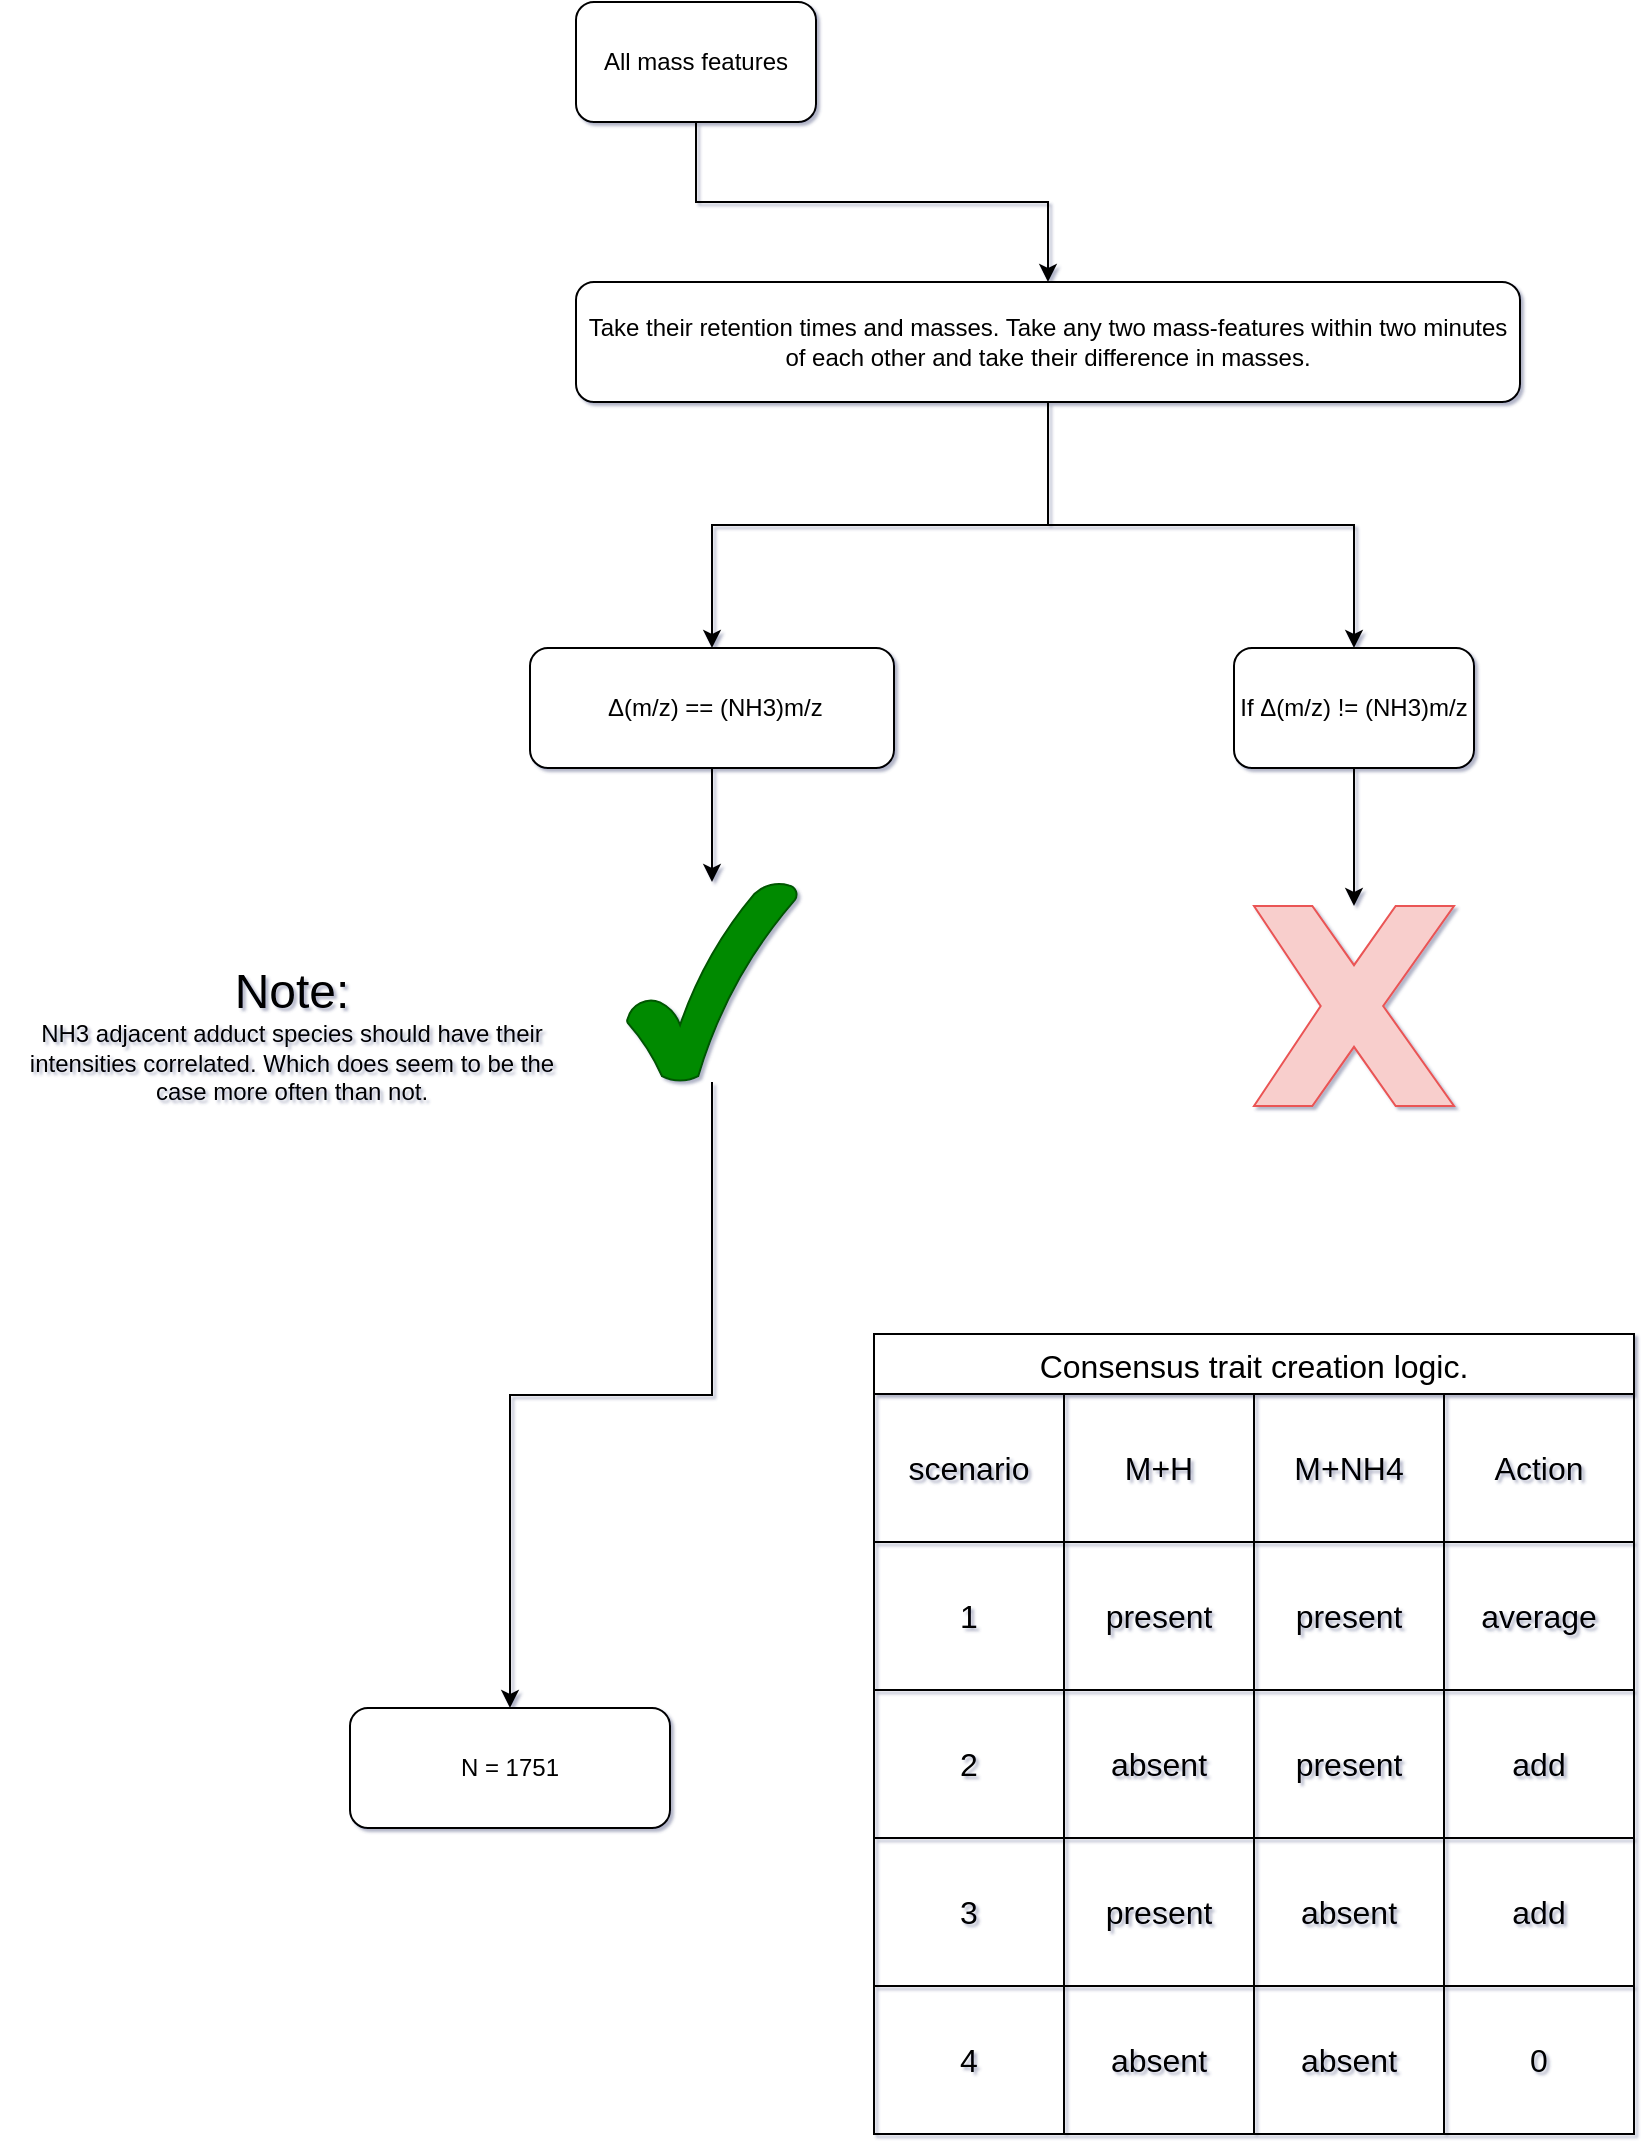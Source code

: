 <mxfile version="21.7.4" type="gitlab" pages="2">
  <diagram name="Page-1" id="zJhxCGBS8uIceYkO7BP5">
    <mxGraphModel dx="1434" dy="790" grid="0" gridSize="10" guides="1" tooltips="1" connect="1" arrows="1" fold="1" page="1" pageScale="1" pageWidth="850" pageHeight="1100" background="#ffffff" math="0" shadow="1">
      <root>
        <mxCell id="0" />
        <mxCell id="1" parent="0" />
        <mxCell id="v3G4TnOHDGCPyjuAvnaw-3" value="N = 1751" style="rounded=1;whiteSpace=wrap;html=1;" vertex="1" parent="1">
          <mxGeometry x="198" y="872" width="160" height="60" as="geometry" />
        </mxCell>
        <mxCell id="v3G4TnOHDGCPyjuAvnaw-18" value="Consensus trait creation logic." style="shape=table;startSize=30;container=1;collapsible=0;childLayout=tableLayout;strokeColor=default;fontSize=16;" vertex="1" parent="1">
          <mxGeometry x="460" y="685" width="380" height="400" as="geometry" />
        </mxCell>
        <mxCell id="v3G4TnOHDGCPyjuAvnaw-19" value="" style="shape=tableRow;horizontal=0;startSize=0;swimlaneHead=0;swimlaneBody=0;strokeColor=inherit;top=0;left=0;bottom=0;right=0;collapsible=0;dropTarget=0;fillColor=none;points=[[0,0.5],[1,0.5]];portConstraint=eastwest;fontSize=16;" vertex="1" parent="v3G4TnOHDGCPyjuAvnaw-18">
          <mxGeometry y="30" width="380" height="74" as="geometry" />
        </mxCell>
        <mxCell id="v3G4TnOHDGCPyjuAvnaw-20" value="scenario" style="shape=partialRectangle;html=1;whiteSpace=wrap;connectable=0;strokeColor=inherit;overflow=hidden;fillColor=none;top=0;left=0;bottom=0;right=0;pointerEvents=1;fontSize=16;" vertex="1" parent="v3G4TnOHDGCPyjuAvnaw-19">
          <mxGeometry width="95" height="74" as="geometry">
            <mxRectangle width="95" height="74" as="alternateBounds" />
          </mxGeometry>
        </mxCell>
        <mxCell id="v3G4TnOHDGCPyjuAvnaw-21" value="M+H" style="shape=partialRectangle;html=1;whiteSpace=wrap;connectable=0;strokeColor=inherit;overflow=hidden;fillColor=none;top=0;left=0;bottom=0;right=0;pointerEvents=1;fontSize=16;" vertex="1" parent="v3G4TnOHDGCPyjuAvnaw-19">
          <mxGeometry x="95" width="95" height="74" as="geometry">
            <mxRectangle width="95" height="74" as="alternateBounds" />
          </mxGeometry>
        </mxCell>
        <mxCell id="v3G4TnOHDGCPyjuAvnaw-22" value="M+NH4" style="shape=partialRectangle;html=1;whiteSpace=wrap;connectable=0;strokeColor=inherit;overflow=hidden;fillColor=none;top=0;left=0;bottom=0;right=0;pointerEvents=1;fontSize=16;" vertex="1" parent="v3G4TnOHDGCPyjuAvnaw-19">
          <mxGeometry x="190" width="95" height="74" as="geometry">
            <mxRectangle width="95" height="74" as="alternateBounds" />
          </mxGeometry>
        </mxCell>
        <mxCell id="v3G4TnOHDGCPyjuAvnaw-23" value="Action" style="shape=partialRectangle;html=1;whiteSpace=wrap;connectable=0;strokeColor=inherit;overflow=hidden;fillColor=none;top=0;left=0;bottom=0;right=0;pointerEvents=1;fontSize=16;" vertex="1" parent="v3G4TnOHDGCPyjuAvnaw-19">
          <mxGeometry x="285" width="95" height="74" as="geometry">
            <mxRectangle width="95" height="74" as="alternateBounds" />
          </mxGeometry>
        </mxCell>
        <mxCell id="v3G4TnOHDGCPyjuAvnaw-24" value="" style="shape=tableRow;horizontal=0;startSize=0;swimlaneHead=0;swimlaneBody=0;strokeColor=inherit;top=0;left=0;bottom=0;right=0;collapsible=0;dropTarget=0;fillColor=none;points=[[0,0.5],[1,0.5]];portConstraint=eastwest;fontSize=16;" vertex="1" parent="v3G4TnOHDGCPyjuAvnaw-18">
          <mxGeometry y="104" width="380" height="74" as="geometry" />
        </mxCell>
        <mxCell id="v3G4TnOHDGCPyjuAvnaw-25" value="1" style="shape=partialRectangle;html=1;whiteSpace=wrap;connectable=0;strokeColor=inherit;overflow=hidden;fillColor=none;top=0;left=0;bottom=0;right=0;pointerEvents=1;fontSize=16;" vertex="1" parent="v3G4TnOHDGCPyjuAvnaw-24">
          <mxGeometry width="95" height="74" as="geometry">
            <mxRectangle width="95" height="74" as="alternateBounds" />
          </mxGeometry>
        </mxCell>
        <mxCell id="v3G4TnOHDGCPyjuAvnaw-26" value="present" style="shape=partialRectangle;html=1;whiteSpace=wrap;connectable=0;strokeColor=inherit;overflow=hidden;fillColor=none;top=0;left=0;bottom=0;right=0;pointerEvents=1;fontSize=16;" vertex="1" parent="v3G4TnOHDGCPyjuAvnaw-24">
          <mxGeometry x="95" width="95" height="74" as="geometry">
            <mxRectangle width="95" height="74" as="alternateBounds" />
          </mxGeometry>
        </mxCell>
        <mxCell id="v3G4TnOHDGCPyjuAvnaw-27" value="present" style="shape=partialRectangle;html=1;whiteSpace=wrap;connectable=0;strokeColor=inherit;overflow=hidden;fillColor=none;top=0;left=0;bottom=0;right=0;pointerEvents=1;fontSize=16;" vertex="1" parent="v3G4TnOHDGCPyjuAvnaw-24">
          <mxGeometry x="190" width="95" height="74" as="geometry">
            <mxRectangle width="95" height="74" as="alternateBounds" />
          </mxGeometry>
        </mxCell>
        <mxCell id="v3G4TnOHDGCPyjuAvnaw-28" value="average" style="shape=partialRectangle;html=1;whiteSpace=wrap;connectable=0;strokeColor=inherit;overflow=hidden;fillColor=none;top=0;left=0;bottom=0;right=0;pointerEvents=1;fontSize=16;" vertex="1" parent="v3G4TnOHDGCPyjuAvnaw-24">
          <mxGeometry x="285" width="95" height="74" as="geometry">
            <mxRectangle width="95" height="74" as="alternateBounds" />
          </mxGeometry>
        </mxCell>
        <mxCell id="v3G4TnOHDGCPyjuAvnaw-29" value="" style="shape=tableRow;horizontal=0;startSize=0;swimlaneHead=0;swimlaneBody=0;strokeColor=inherit;top=0;left=0;bottom=0;right=0;collapsible=0;dropTarget=0;fillColor=none;points=[[0,0.5],[1,0.5]];portConstraint=eastwest;fontSize=16;" vertex="1" parent="v3G4TnOHDGCPyjuAvnaw-18">
          <mxGeometry y="178" width="380" height="74" as="geometry" />
        </mxCell>
        <mxCell id="v3G4TnOHDGCPyjuAvnaw-30" value="2" style="shape=partialRectangle;html=1;whiteSpace=wrap;connectable=0;strokeColor=inherit;overflow=hidden;fillColor=none;top=0;left=0;bottom=0;right=0;pointerEvents=1;fontSize=16;" vertex="1" parent="v3G4TnOHDGCPyjuAvnaw-29">
          <mxGeometry width="95" height="74" as="geometry">
            <mxRectangle width="95" height="74" as="alternateBounds" />
          </mxGeometry>
        </mxCell>
        <mxCell id="v3G4TnOHDGCPyjuAvnaw-31" value="absent" style="shape=partialRectangle;html=1;whiteSpace=wrap;connectable=0;strokeColor=inherit;overflow=hidden;fillColor=none;top=0;left=0;bottom=0;right=0;pointerEvents=1;fontSize=16;" vertex="1" parent="v3G4TnOHDGCPyjuAvnaw-29">
          <mxGeometry x="95" width="95" height="74" as="geometry">
            <mxRectangle width="95" height="74" as="alternateBounds" />
          </mxGeometry>
        </mxCell>
        <mxCell id="v3G4TnOHDGCPyjuAvnaw-32" value="present" style="shape=partialRectangle;html=1;whiteSpace=wrap;connectable=0;strokeColor=inherit;overflow=hidden;fillColor=none;top=0;left=0;bottom=0;right=0;pointerEvents=1;fontSize=16;" vertex="1" parent="v3G4TnOHDGCPyjuAvnaw-29">
          <mxGeometry x="190" width="95" height="74" as="geometry">
            <mxRectangle width="95" height="74" as="alternateBounds" />
          </mxGeometry>
        </mxCell>
        <mxCell id="v3G4TnOHDGCPyjuAvnaw-33" value="add" style="shape=partialRectangle;html=1;whiteSpace=wrap;connectable=0;strokeColor=inherit;overflow=hidden;fillColor=none;top=0;left=0;bottom=0;right=0;pointerEvents=1;fontSize=16;" vertex="1" parent="v3G4TnOHDGCPyjuAvnaw-29">
          <mxGeometry x="285" width="95" height="74" as="geometry">
            <mxRectangle width="95" height="74" as="alternateBounds" />
          </mxGeometry>
        </mxCell>
        <mxCell id="v3G4TnOHDGCPyjuAvnaw-34" style="shape=tableRow;horizontal=0;startSize=0;swimlaneHead=0;swimlaneBody=0;strokeColor=inherit;top=0;left=0;bottom=0;right=0;collapsible=0;dropTarget=0;fillColor=none;points=[[0,0.5],[1,0.5]];portConstraint=eastwest;fontSize=16;" vertex="1" parent="v3G4TnOHDGCPyjuAvnaw-18">
          <mxGeometry y="252" width="380" height="74" as="geometry" />
        </mxCell>
        <mxCell id="v3G4TnOHDGCPyjuAvnaw-35" value="3" style="shape=partialRectangle;html=1;whiteSpace=wrap;connectable=0;strokeColor=inherit;overflow=hidden;fillColor=none;top=0;left=0;bottom=0;right=0;pointerEvents=1;fontSize=16;" vertex="1" parent="v3G4TnOHDGCPyjuAvnaw-34">
          <mxGeometry width="95" height="74" as="geometry">
            <mxRectangle width="95" height="74" as="alternateBounds" />
          </mxGeometry>
        </mxCell>
        <mxCell id="v3G4TnOHDGCPyjuAvnaw-36" value="present" style="shape=partialRectangle;html=1;whiteSpace=wrap;connectable=0;strokeColor=inherit;overflow=hidden;fillColor=none;top=0;left=0;bottom=0;right=0;pointerEvents=1;fontSize=16;" vertex="1" parent="v3G4TnOHDGCPyjuAvnaw-34">
          <mxGeometry x="95" width="95" height="74" as="geometry">
            <mxRectangle width="95" height="74" as="alternateBounds" />
          </mxGeometry>
        </mxCell>
        <mxCell id="v3G4TnOHDGCPyjuAvnaw-37" value="absent" style="shape=partialRectangle;html=1;whiteSpace=wrap;connectable=0;strokeColor=inherit;overflow=hidden;fillColor=none;top=0;left=0;bottom=0;right=0;pointerEvents=1;fontSize=16;" vertex="1" parent="v3G4TnOHDGCPyjuAvnaw-34">
          <mxGeometry x="190" width="95" height="74" as="geometry">
            <mxRectangle width="95" height="74" as="alternateBounds" />
          </mxGeometry>
        </mxCell>
        <mxCell id="v3G4TnOHDGCPyjuAvnaw-38" value="add" style="shape=partialRectangle;html=1;whiteSpace=wrap;connectable=0;strokeColor=inherit;overflow=hidden;fillColor=none;top=0;left=0;bottom=0;right=0;pointerEvents=1;fontSize=16;" vertex="1" parent="v3G4TnOHDGCPyjuAvnaw-34">
          <mxGeometry x="285" width="95" height="74" as="geometry">
            <mxRectangle width="95" height="74" as="alternateBounds" />
          </mxGeometry>
        </mxCell>
        <mxCell id="v3G4TnOHDGCPyjuAvnaw-39" style="shape=tableRow;horizontal=0;startSize=0;swimlaneHead=0;swimlaneBody=0;strokeColor=inherit;top=0;left=0;bottom=0;right=0;collapsible=0;dropTarget=0;fillColor=none;points=[[0,0.5],[1,0.5]];portConstraint=eastwest;fontSize=16;" vertex="1" parent="v3G4TnOHDGCPyjuAvnaw-18">
          <mxGeometry y="326" width="380" height="74" as="geometry" />
        </mxCell>
        <mxCell id="v3G4TnOHDGCPyjuAvnaw-40" value="4" style="shape=partialRectangle;html=1;whiteSpace=wrap;connectable=0;strokeColor=inherit;overflow=hidden;fillColor=none;top=0;left=0;bottom=0;right=0;pointerEvents=1;fontSize=16;" vertex="1" parent="v3G4TnOHDGCPyjuAvnaw-39">
          <mxGeometry width="95" height="74" as="geometry">
            <mxRectangle width="95" height="74" as="alternateBounds" />
          </mxGeometry>
        </mxCell>
        <mxCell id="v3G4TnOHDGCPyjuAvnaw-41" value="absent" style="shape=partialRectangle;html=1;whiteSpace=wrap;connectable=0;strokeColor=inherit;overflow=hidden;fillColor=none;top=0;left=0;bottom=0;right=0;pointerEvents=1;fontSize=16;" vertex="1" parent="v3G4TnOHDGCPyjuAvnaw-39">
          <mxGeometry x="95" width="95" height="74" as="geometry">
            <mxRectangle width="95" height="74" as="alternateBounds" />
          </mxGeometry>
        </mxCell>
        <mxCell id="v3G4TnOHDGCPyjuAvnaw-42" value="absent" style="shape=partialRectangle;html=1;whiteSpace=wrap;connectable=0;strokeColor=inherit;overflow=hidden;fillColor=none;top=0;left=0;bottom=0;right=0;pointerEvents=1;fontSize=16;" vertex="1" parent="v3G4TnOHDGCPyjuAvnaw-39">
          <mxGeometry x="190" width="95" height="74" as="geometry">
            <mxRectangle width="95" height="74" as="alternateBounds" />
          </mxGeometry>
        </mxCell>
        <mxCell id="v3G4TnOHDGCPyjuAvnaw-43" value="0" style="shape=partialRectangle;html=1;whiteSpace=wrap;connectable=0;strokeColor=inherit;overflow=hidden;fillColor=none;top=0;left=0;bottom=0;right=0;pointerEvents=1;fontSize=16;" vertex="1" parent="v3G4TnOHDGCPyjuAvnaw-39">
          <mxGeometry x="285" width="95" height="74" as="geometry">
            <mxRectangle width="95" height="74" as="alternateBounds" />
          </mxGeometry>
        </mxCell>
        <mxCell id="0T9vmb-LYMe6lHBzuOfy-8" value="" style="edgeStyle=orthogonalEdgeStyle;rounded=0;orthogonalLoop=1;jettySize=auto;html=1;" edge="1" parent="1" source="0T9vmb-LYMe6lHBzuOfy-6" target="0T9vmb-LYMe6lHBzuOfy-7">
          <mxGeometry relative="1" as="geometry" />
        </mxCell>
        <mxCell id="0T9vmb-LYMe6lHBzuOfy-6" value="All mass features" style="rounded=1;whiteSpace=wrap;html=1;" vertex="1" parent="1">
          <mxGeometry x="311" y="19" width="120" height="60" as="geometry" />
        </mxCell>
        <mxCell id="0T9vmb-LYMe6lHBzuOfy-10" value="" style="edgeStyle=orthogonalEdgeStyle;rounded=0;orthogonalLoop=1;jettySize=auto;html=1;" edge="1" parent="1" source="0T9vmb-LYMe6lHBzuOfy-7" target="0T9vmb-LYMe6lHBzuOfy-9">
          <mxGeometry relative="1" as="geometry" />
        </mxCell>
        <mxCell id="0T9vmb-LYMe6lHBzuOfy-12" value="" style="edgeStyle=orthogonalEdgeStyle;rounded=0;orthogonalLoop=1;jettySize=auto;html=1;" edge="1" parent="1" source="0T9vmb-LYMe6lHBzuOfy-7" target="0T9vmb-LYMe6lHBzuOfy-11">
          <mxGeometry relative="1" as="geometry" />
        </mxCell>
        <mxCell id="0T9vmb-LYMe6lHBzuOfy-7" value="Take their retention times and masses. Take any two mass-features within two minutes of each other and take their difference in masses." style="whiteSpace=wrap;html=1;rounded=1;" vertex="1" parent="1">
          <mxGeometry x="311" y="159" width="472" height="60" as="geometry" />
        </mxCell>
        <mxCell id="0T9vmb-LYMe6lHBzuOfy-15" value="" style="edgeStyle=orthogonalEdgeStyle;rounded=0;orthogonalLoop=1;jettySize=auto;html=1;" edge="1" parent="1" source="0T9vmb-LYMe6lHBzuOfy-9" target="0T9vmb-LYMe6lHBzuOfy-13">
          <mxGeometry relative="1" as="geometry" />
        </mxCell>
        <mxCell id="0T9vmb-LYMe6lHBzuOfy-9" value="&amp;nbsp;Δ(m/z) == (NH3)m/z" style="whiteSpace=wrap;html=1;rounded=1;" vertex="1" parent="1">
          <mxGeometry x="288" y="342" width="182" height="60" as="geometry" />
        </mxCell>
        <mxCell id="0T9vmb-LYMe6lHBzuOfy-17" value="" style="edgeStyle=orthogonalEdgeStyle;rounded=0;orthogonalLoop=1;jettySize=auto;html=1;" edge="1" parent="1" source="0T9vmb-LYMe6lHBzuOfy-11" target="0T9vmb-LYMe6lHBzuOfy-16">
          <mxGeometry relative="1" as="geometry" />
        </mxCell>
        <mxCell id="0T9vmb-LYMe6lHBzuOfy-11" value="If Δ(m/z) != (NH3)m/z" style="whiteSpace=wrap;html=1;rounded=1;" vertex="1" parent="1">
          <mxGeometry x="640" y="342" width="120" height="60" as="geometry" />
        </mxCell>
        <mxCell id="0T9vmb-LYMe6lHBzuOfy-19" value="" style="edgeStyle=orthogonalEdgeStyle;rounded=0;orthogonalLoop=1;jettySize=auto;html=1;" edge="1" parent="1" source="0T9vmb-LYMe6lHBzuOfy-13" target="v3G4TnOHDGCPyjuAvnaw-3">
          <mxGeometry relative="1" as="geometry" />
        </mxCell>
        <mxCell id="0T9vmb-LYMe6lHBzuOfy-13" value="" style="verticalLabelPosition=bottom;verticalAlign=top;html=1;shape=mxgraph.basic.tick;fillColor=#008a00;strokeColor=#005700;fontColor=#ffffff;" vertex="1" parent="1">
          <mxGeometry x="336.5" y="459" width="85" height="100" as="geometry" />
        </mxCell>
        <mxCell id="0T9vmb-LYMe6lHBzuOfy-16" value="" style="verticalLabelPosition=bottom;verticalAlign=top;html=1;shape=mxgraph.basic.x;fillColor=#f8cecc;strokeColor=#EA5454;" vertex="1" parent="1">
          <mxGeometry x="650" y="471" width="100" height="100" as="geometry" />
        </mxCell>
        <mxCell id="0T9vmb-LYMe6lHBzuOfy-18" value="&lt;div&gt;&lt;font style=&quot;font-size: 24px;&quot;&gt;Note:&lt;/font&gt;&lt;/div&gt;&lt;div&gt;NH3 adjacent adduct species should have their intensities correlated. Which does seem to be the case more often than not.&lt;br&gt;&lt;/div&gt;" style="text;strokeColor=none;align=center;fillColor=none;html=1;verticalAlign=middle;whiteSpace=wrap;rounded=0;" vertex="1" parent="1">
          <mxGeometry x="23" y="496" width="292" height="78" as="geometry" />
        </mxCell>
      </root>
    </mxGraphModel>
  </diagram>
  <diagram id="-l569uOcDTqUxJ0V48WU" name="Page-2">
    <mxGraphModel dx="1434" dy="790" grid="0" gridSize="10" guides="1" tooltips="1" connect="1" arrows="1" fold="1" page="1" pageScale="1" pageWidth="850" pageHeight="1100" background="none" math="0" shadow="1">
      <root>
        <mxCell id="0" />
        <mxCell id="1" parent="0" />
        <mxCell id="4RQt-xF-nU2OaPJLIYcj-1" value="" style="edgeStyle=orthogonalEdgeStyle;rounded=0;orthogonalLoop=1;jettySize=auto;html=1;" edge="1" parent="1" target="4RQt-xF-nU2OaPJLIYcj-5">
          <mxGeometry relative="1" as="geometry">
            <mxPoint x="428" y="80" as="sourcePoint" />
          </mxGeometry>
        </mxCell>
        <mxCell id="4RQt-xF-nU2OaPJLIYcj-2" value="" style="edgeStyle=orthogonalEdgeStyle;rounded=0;orthogonalLoop=1;jettySize=auto;html=1;" edge="1" parent="1" target="4RQt-xF-nU2OaPJLIYcj-8">
          <mxGeometry relative="1" as="geometry">
            <mxPoint x="348" y="50" as="sourcePoint" />
          </mxGeometry>
        </mxCell>
        <mxCell id="4RQt-xF-nU2OaPJLIYcj-3" value="N = 1751" style="rounded=1;whiteSpace=wrap;html=1;" vertex="1" parent="1">
          <mxGeometry x="330" y="20" width="160" height="60" as="geometry" />
        </mxCell>
        <mxCell id="4RQt-xF-nU2OaPJLIYcj-4" value="We have n = 1751 candidate adduct/species. Obtained using a retention time differences of 2 minutes or less and a mass difference of (NH3)m/z daltons." style="text;html=1;strokeColor=none;fillColor=none;align=center;verticalAlign=middle;whiteSpace=wrap;rounded=0;" vertex="1" parent="1">
          <mxGeometry x="540" y="43" width="260" height="70" as="geometry" />
        </mxCell>
        <mxCell id="4RQt-xF-nU2OaPJLIYcj-5" value="n = 448" style="whiteSpace=wrap;html=1;rounded=1;" vertex="1" parent="1">
          <mxGeometry x="368" y="450" width="120" height="60" as="geometry" />
        </mxCell>
        <mxCell id="4RQt-xF-nU2OaPJLIYcj-6" value="" style="edgeStyle=orthogonalEdgeStyle;rounded=0;orthogonalLoop=1;jettySize=auto;html=1;" edge="1" parent="1" source="4RQt-xF-nU2OaPJLIYcj-8" target="4RQt-xF-nU2OaPJLIYcj-12">
          <mxGeometry relative="1" as="geometry" />
        </mxCell>
        <mxCell id="4RQt-xF-nU2OaPJLIYcj-7" value="" style="edgeStyle=orthogonalEdgeStyle;rounded=0;orthogonalLoop=1;jettySize=auto;html=1;" edge="1" parent="1" source="4RQt-xF-nU2OaPJLIYcj-8" target="4RQt-xF-nU2OaPJLIYcj-14">
          <mxGeometry relative="1" as="geometry" />
        </mxCell>
        <mxCell id="4RQt-xF-nU2OaPJLIYcj-8" value="n = 1303" style="whiteSpace=wrap;html=1;rounded=1;" vertex="1" parent="1">
          <mxGeometry x="78" y="200" width="120" height="60" as="geometry" />
        </mxCell>
        <mxCell id="4RQt-xF-nU2OaPJLIYcj-9" value="Candidate pairs where heritability for both mass features  have gone up." style="text;html=1;strokeColor=none;fillColor=none;align=center;verticalAlign=middle;whiteSpace=wrap;rounded=0;" vertex="1" parent="1">
          <mxGeometry x="482" y="205" width="340" height="50" as="geometry" />
        </mxCell>
        <mxCell id="4RQt-xF-nU2OaPJLIYcj-10" value="Adduct candidate pairs where both heritabilities have not gone up or only one has gone up." style="text;html=1;strokeColor=none;fillColor=none;align=center;verticalAlign=middle;whiteSpace=wrap;rounded=0;" vertex="1" parent="1">
          <mxGeometry x="148" y="70" width="217" height="97" as="geometry" />
        </mxCell>
        <mxCell id="4RQt-xF-nU2OaPJLIYcj-11" value="" style="edgeStyle=orthogonalEdgeStyle;rounded=0;orthogonalLoop=1;jettySize=auto;html=1;" edge="1" parent="1" source="4RQt-xF-nU2OaPJLIYcj-12" target="4RQt-xF-nU2OaPJLIYcj-44">
          <mxGeometry relative="1" as="geometry" />
        </mxCell>
        <mxCell id="4RQt-xF-nU2OaPJLIYcj-12" value="n = 895 (410 +485)" style="whiteSpace=wrap;html=1;rounded=1;" vertex="1" parent="1">
          <mxGeometry x="163" y="440" width="120" height="60" as="geometry" />
        </mxCell>
        <mxCell id="4RQt-xF-nU2OaPJLIYcj-13" value="" style="edgeStyle=orthogonalEdgeStyle;rounded=0;orthogonalLoop=1;jettySize=auto;html=1;" edge="1" parent="1" source="4RQt-xF-nU2OaPJLIYcj-14" target="4RQt-xF-nU2OaPJLIYcj-44">
          <mxGeometry relative="1" as="geometry" />
        </mxCell>
        <mxCell id="4RQt-xF-nU2OaPJLIYcj-14" value="n = 408" style="whiteSpace=wrap;html=1;rounded=1;" vertex="1" parent="1">
          <mxGeometry x="28" y="440" width="120" height="60" as="geometry" />
        </mxCell>
        <mxCell id="4RQt-xF-nU2OaPJLIYcj-15" value="One goes up &amp;amp; other goes down" style="text;html=1;strokeColor=none;fillColor=none;align=center;verticalAlign=middle;whiteSpace=wrap;rounded=0;" vertex="1" parent="1">
          <mxGeometry x="238" y="370" width="90" height="60" as="geometry" />
        </mxCell>
        <mxCell id="4RQt-xF-nU2OaPJLIYcj-16" value="" style="verticalLabelPosition=bottom;verticalAlign=top;html=1;shape=mxgraph.basic.x;fillColor=#ffcc99;strokeColor=#36393d;" vertex="1" parent="1">
          <mxGeometry x="212" y="208" width="100" height="100" as="geometry" />
        </mxCell>
        <mxCell id="4RQt-xF-nU2OaPJLIYcj-17" value="" style="verticalLabelPosition=bottom;verticalAlign=top;html=1;shape=mxgraph.basic.tick;fillColor=#008a00;strokeColor=#005700;fontColor=#ffffff;" vertex="1" parent="1">
          <mxGeometry x="511" y="359" width="85" height="100" as="geometry" />
        </mxCell>
        <mxCell id="4RQt-xF-nU2OaPJLIYcj-18" value="Consensus trait creation logic." style="shape=table;startSize=30;container=1;collapsible=0;childLayout=tableLayout;strokeColor=default;fontSize=16;" vertex="1" parent="1">
          <mxGeometry x="360" y="546" width="380" height="400" as="geometry" />
        </mxCell>
        <mxCell id="4RQt-xF-nU2OaPJLIYcj-19" value="" style="shape=tableRow;horizontal=0;startSize=0;swimlaneHead=0;swimlaneBody=0;strokeColor=inherit;top=0;left=0;bottom=0;right=0;collapsible=0;dropTarget=0;fillColor=none;points=[[0,0.5],[1,0.5]];portConstraint=eastwest;fontSize=16;" vertex="1" parent="4RQt-xF-nU2OaPJLIYcj-18">
          <mxGeometry y="30" width="380" height="74" as="geometry" />
        </mxCell>
        <mxCell id="4RQt-xF-nU2OaPJLIYcj-20" value="scenario" style="shape=partialRectangle;html=1;whiteSpace=wrap;connectable=0;strokeColor=inherit;overflow=hidden;fillColor=none;top=0;left=0;bottom=0;right=0;pointerEvents=1;fontSize=16;" vertex="1" parent="4RQt-xF-nU2OaPJLIYcj-19">
          <mxGeometry width="95" height="74" as="geometry">
            <mxRectangle width="95" height="74" as="alternateBounds" />
          </mxGeometry>
        </mxCell>
        <mxCell id="4RQt-xF-nU2OaPJLIYcj-21" value="M+H" style="shape=partialRectangle;html=1;whiteSpace=wrap;connectable=0;strokeColor=inherit;overflow=hidden;fillColor=none;top=0;left=0;bottom=0;right=0;pointerEvents=1;fontSize=16;" vertex="1" parent="4RQt-xF-nU2OaPJLIYcj-19">
          <mxGeometry x="95" width="95" height="74" as="geometry">
            <mxRectangle width="95" height="74" as="alternateBounds" />
          </mxGeometry>
        </mxCell>
        <mxCell id="4RQt-xF-nU2OaPJLIYcj-22" value="M+NH4" style="shape=partialRectangle;html=1;whiteSpace=wrap;connectable=0;strokeColor=inherit;overflow=hidden;fillColor=none;top=0;left=0;bottom=0;right=0;pointerEvents=1;fontSize=16;" vertex="1" parent="4RQt-xF-nU2OaPJLIYcj-19">
          <mxGeometry x="190" width="95" height="74" as="geometry">
            <mxRectangle width="95" height="74" as="alternateBounds" />
          </mxGeometry>
        </mxCell>
        <mxCell id="4RQt-xF-nU2OaPJLIYcj-23" value="Action" style="shape=partialRectangle;html=1;whiteSpace=wrap;connectable=0;strokeColor=inherit;overflow=hidden;fillColor=none;top=0;left=0;bottom=0;right=0;pointerEvents=1;fontSize=16;" vertex="1" parent="4RQt-xF-nU2OaPJLIYcj-19">
          <mxGeometry x="285" width="95" height="74" as="geometry">
            <mxRectangle width="95" height="74" as="alternateBounds" />
          </mxGeometry>
        </mxCell>
        <mxCell id="4RQt-xF-nU2OaPJLIYcj-24" value="" style="shape=tableRow;horizontal=0;startSize=0;swimlaneHead=0;swimlaneBody=0;strokeColor=inherit;top=0;left=0;bottom=0;right=0;collapsible=0;dropTarget=0;fillColor=none;points=[[0,0.5],[1,0.5]];portConstraint=eastwest;fontSize=16;" vertex="1" parent="4RQt-xF-nU2OaPJLIYcj-18">
          <mxGeometry y="104" width="380" height="74" as="geometry" />
        </mxCell>
        <mxCell id="4RQt-xF-nU2OaPJLIYcj-25" value="1" style="shape=partialRectangle;html=1;whiteSpace=wrap;connectable=0;strokeColor=inherit;overflow=hidden;fillColor=none;top=0;left=0;bottom=0;right=0;pointerEvents=1;fontSize=16;" vertex="1" parent="4RQt-xF-nU2OaPJLIYcj-24">
          <mxGeometry width="95" height="74" as="geometry">
            <mxRectangle width="95" height="74" as="alternateBounds" />
          </mxGeometry>
        </mxCell>
        <mxCell id="4RQt-xF-nU2OaPJLIYcj-26" value="present" style="shape=partialRectangle;html=1;whiteSpace=wrap;connectable=0;strokeColor=inherit;overflow=hidden;fillColor=none;top=0;left=0;bottom=0;right=0;pointerEvents=1;fontSize=16;" vertex="1" parent="4RQt-xF-nU2OaPJLIYcj-24">
          <mxGeometry x="95" width="95" height="74" as="geometry">
            <mxRectangle width="95" height="74" as="alternateBounds" />
          </mxGeometry>
        </mxCell>
        <mxCell id="4RQt-xF-nU2OaPJLIYcj-27" value="present" style="shape=partialRectangle;html=1;whiteSpace=wrap;connectable=0;strokeColor=inherit;overflow=hidden;fillColor=none;top=0;left=0;bottom=0;right=0;pointerEvents=1;fontSize=16;" vertex="1" parent="4RQt-xF-nU2OaPJLIYcj-24">
          <mxGeometry x="190" width="95" height="74" as="geometry">
            <mxRectangle width="95" height="74" as="alternateBounds" />
          </mxGeometry>
        </mxCell>
        <mxCell id="4RQt-xF-nU2OaPJLIYcj-28" value="average" style="shape=partialRectangle;html=1;whiteSpace=wrap;connectable=0;strokeColor=inherit;overflow=hidden;fillColor=none;top=0;left=0;bottom=0;right=0;pointerEvents=1;fontSize=16;" vertex="1" parent="4RQt-xF-nU2OaPJLIYcj-24">
          <mxGeometry x="285" width="95" height="74" as="geometry">
            <mxRectangle width="95" height="74" as="alternateBounds" />
          </mxGeometry>
        </mxCell>
        <mxCell id="4RQt-xF-nU2OaPJLIYcj-29" value="" style="shape=tableRow;horizontal=0;startSize=0;swimlaneHead=0;swimlaneBody=0;strokeColor=inherit;top=0;left=0;bottom=0;right=0;collapsible=0;dropTarget=0;fillColor=none;points=[[0,0.5],[1,0.5]];portConstraint=eastwest;fontSize=16;" vertex="1" parent="4RQt-xF-nU2OaPJLIYcj-18">
          <mxGeometry y="178" width="380" height="74" as="geometry" />
        </mxCell>
        <mxCell id="4RQt-xF-nU2OaPJLIYcj-30" value="2" style="shape=partialRectangle;html=1;whiteSpace=wrap;connectable=0;strokeColor=inherit;overflow=hidden;fillColor=none;top=0;left=0;bottom=0;right=0;pointerEvents=1;fontSize=16;" vertex="1" parent="4RQt-xF-nU2OaPJLIYcj-29">
          <mxGeometry width="95" height="74" as="geometry">
            <mxRectangle width="95" height="74" as="alternateBounds" />
          </mxGeometry>
        </mxCell>
        <mxCell id="4RQt-xF-nU2OaPJLIYcj-31" value="absent" style="shape=partialRectangle;html=1;whiteSpace=wrap;connectable=0;strokeColor=inherit;overflow=hidden;fillColor=none;top=0;left=0;bottom=0;right=0;pointerEvents=1;fontSize=16;" vertex="1" parent="4RQt-xF-nU2OaPJLIYcj-29">
          <mxGeometry x="95" width="95" height="74" as="geometry">
            <mxRectangle width="95" height="74" as="alternateBounds" />
          </mxGeometry>
        </mxCell>
        <mxCell id="4RQt-xF-nU2OaPJLIYcj-32" value="present" style="shape=partialRectangle;html=1;whiteSpace=wrap;connectable=0;strokeColor=inherit;overflow=hidden;fillColor=none;top=0;left=0;bottom=0;right=0;pointerEvents=1;fontSize=16;" vertex="1" parent="4RQt-xF-nU2OaPJLIYcj-29">
          <mxGeometry x="190" width="95" height="74" as="geometry">
            <mxRectangle width="95" height="74" as="alternateBounds" />
          </mxGeometry>
        </mxCell>
        <mxCell id="4RQt-xF-nU2OaPJLIYcj-33" value="add" style="shape=partialRectangle;html=1;whiteSpace=wrap;connectable=0;strokeColor=inherit;overflow=hidden;fillColor=none;top=0;left=0;bottom=0;right=0;pointerEvents=1;fontSize=16;" vertex="1" parent="4RQt-xF-nU2OaPJLIYcj-29">
          <mxGeometry x="285" width="95" height="74" as="geometry">
            <mxRectangle width="95" height="74" as="alternateBounds" />
          </mxGeometry>
        </mxCell>
        <mxCell id="4RQt-xF-nU2OaPJLIYcj-34" style="shape=tableRow;horizontal=0;startSize=0;swimlaneHead=0;swimlaneBody=0;strokeColor=inherit;top=0;left=0;bottom=0;right=0;collapsible=0;dropTarget=0;fillColor=none;points=[[0,0.5],[1,0.5]];portConstraint=eastwest;fontSize=16;" vertex="1" parent="4RQt-xF-nU2OaPJLIYcj-18">
          <mxGeometry y="252" width="380" height="74" as="geometry" />
        </mxCell>
        <mxCell id="4RQt-xF-nU2OaPJLIYcj-35" value="3" style="shape=partialRectangle;html=1;whiteSpace=wrap;connectable=0;strokeColor=inherit;overflow=hidden;fillColor=none;top=0;left=0;bottom=0;right=0;pointerEvents=1;fontSize=16;" vertex="1" parent="4RQt-xF-nU2OaPJLIYcj-34">
          <mxGeometry width="95" height="74" as="geometry">
            <mxRectangle width="95" height="74" as="alternateBounds" />
          </mxGeometry>
        </mxCell>
        <mxCell id="4RQt-xF-nU2OaPJLIYcj-36" value="present" style="shape=partialRectangle;html=1;whiteSpace=wrap;connectable=0;strokeColor=inherit;overflow=hidden;fillColor=none;top=0;left=0;bottom=0;right=0;pointerEvents=1;fontSize=16;" vertex="1" parent="4RQt-xF-nU2OaPJLIYcj-34">
          <mxGeometry x="95" width="95" height="74" as="geometry">
            <mxRectangle width="95" height="74" as="alternateBounds" />
          </mxGeometry>
        </mxCell>
        <mxCell id="4RQt-xF-nU2OaPJLIYcj-37" value="absent" style="shape=partialRectangle;html=1;whiteSpace=wrap;connectable=0;strokeColor=inherit;overflow=hidden;fillColor=none;top=0;left=0;bottom=0;right=0;pointerEvents=1;fontSize=16;" vertex="1" parent="4RQt-xF-nU2OaPJLIYcj-34">
          <mxGeometry x="190" width="95" height="74" as="geometry">
            <mxRectangle width="95" height="74" as="alternateBounds" />
          </mxGeometry>
        </mxCell>
        <mxCell id="4RQt-xF-nU2OaPJLIYcj-38" value="add" style="shape=partialRectangle;html=1;whiteSpace=wrap;connectable=0;strokeColor=inherit;overflow=hidden;fillColor=none;top=0;left=0;bottom=0;right=0;pointerEvents=1;fontSize=16;" vertex="1" parent="4RQt-xF-nU2OaPJLIYcj-34">
          <mxGeometry x="285" width="95" height="74" as="geometry">
            <mxRectangle width="95" height="74" as="alternateBounds" />
          </mxGeometry>
        </mxCell>
        <mxCell id="4RQt-xF-nU2OaPJLIYcj-39" style="shape=tableRow;horizontal=0;startSize=0;swimlaneHead=0;swimlaneBody=0;strokeColor=inherit;top=0;left=0;bottom=0;right=0;collapsible=0;dropTarget=0;fillColor=none;points=[[0,0.5],[1,0.5]];portConstraint=eastwest;fontSize=16;" vertex="1" parent="4RQt-xF-nU2OaPJLIYcj-18">
          <mxGeometry y="326" width="380" height="74" as="geometry" />
        </mxCell>
        <mxCell id="4RQt-xF-nU2OaPJLIYcj-40" value="4" style="shape=partialRectangle;html=1;whiteSpace=wrap;connectable=0;strokeColor=inherit;overflow=hidden;fillColor=none;top=0;left=0;bottom=0;right=0;pointerEvents=1;fontSize=16;" vertex="1" parent="4RQt-xF-nU2OaPJLIYcj-39">
          <mxGeometry width="95" height="74" as="geometry">
            <mxRectangle width="95" height="74" as="alternateBounds" />
          </mxGeometry>
        </mxCell>
        <mxCell id="4RQt-xF-nU2OaPJLIYcj-41" value="absent" style="shape=partialRectangle;html=1;whiteSpace=wrap;connectable=0;strokeColor=inherit;overflow=hidden;fillColor=none;top=0;left=0;bottom=0;right=0;pointerEvents=1;fontSize=16;" vertex="1" parent="4RQt-xF-nU2OaPJLIYcj-39">
          <mxGeometry x="95" width="95" height="74" as="geometry">
            <mxRectangle width="95" height="74" as="alternateBounds" />
          </mxGeometry>
        </mxCell>
        <mxCell id="4RQt-xF-nU2OaPJLIYcj-42" value="absent" style="shape=partialRectangle;html=1;whiteSpace=wrap;connectable=0;strokeColor=inherit;overflow=hidden;fillColor=none;top=0;left=0;bottom=0;right=0;pointerEvents=1;fontSize=16;" vertex="1" parent="4RQt-xF-nU2OaPJLIYcj-39">
          <mxGeometry x="190" width="95" height="74" as="geometry">
            <mxRectangle width="95" height="74" as="alternateBounds" />
          </mxGeometry>
        </mxCell>
        <mxCell id="4RQt-xF-nU2OaPJLIYcj-43" value="0" style="shape=partialRectangle;html=1;whiteSpace=wrap;connectable=0;strokeColor=inherit;overflow=hidden;fillColor=none;top=0;left=0;bottom=0;right=0;pointerEvents=1;fontSize=16;" vertex="1" parent="4RQt-xF-nU2OaPJLIYcj-39">
          <mxGeometry x="285" width="95" height="74" as="geometry">
            <mxRectangle width="95" height="74" as="alternateBounds" />
          </mxGeometry>
        </mxCell>
        <mxCell id="4RQt-xF-nU2OaPJLIYcj-44" value="&lt;div&gt;&lt;font style=&quot;font-size: 18px;&quot;&gt;Pending further analysis:&lt;/font&gt;&lt;/div&gt;&lt;div&gt;&lt;font size=&quot;3&quot;&gt;&lt;br&gt;&lt;/font&gt;&lt;/div&gt;&lt;div&gt;&lt;font size=&quot;3&quot;&gt;1. Do we need to improve heritability at all?&lt;br&gt;&lt;/font&gt;&lt;/div&gt;&lt;div&gt;&lt;font size=&quot;3&quot;&gt;&lt;br&gt;&lt;/font&gt;&lt;/div&gt;&lt;div&gt;&lt;font size=&quot;3&quot;&gt;2. Can we just average?&lt;/font&gt;&lt;/div&gt;&lt;div&gt;&lt;font size=&quot;3&quot;&gt;&lt;br&gt;&lt;/font&gt;&lt;/div&gt;&lt;div&gt;&lt;font size=&quot;3&quot;&gt;3.Redundant?&lt;br&gt;&lt;/font&gt;&lt;/div&gt;" style="text;html=1;strokeColor=none;fillColor=none;align=center;verticalAlign=middle;whiteSpace=wrap;rounded=0;" vertex="1" parent="1">
          <mxGeometry x="26" y="600" width="286" height="214" as="geometry" />
        </mxCell>
        <mxCell id="4RQt-xF-nU2OaPJLIYcj-45" value="" style="endArrow=classic;html=1;rounded=0;exitX=0.529;exitY=0.009;exitDx=0;exitDy=0;exitPerimeter=0;entryX=0.32;entryY=0.992;entryDx=0;entryDy=0;entryPerimeter=0;" edge="1" parent="1" source="4RQt-xF-nU2OaPJLIYcj-18" target="4RQt-xF-nU2OaPJLIYcj-17">
          <mxGeometry width="50" height="50" relative="1" as="geometry">
            <mxPoint x="719" y="840" as="sourcePoint" />
            <mxPoint x="769" y="790" as="targetPoint" />
          </mxGeometry>
        </mxCell>
      </root>
    </mxGraphModel>
  </diagram>
</mxfile>
